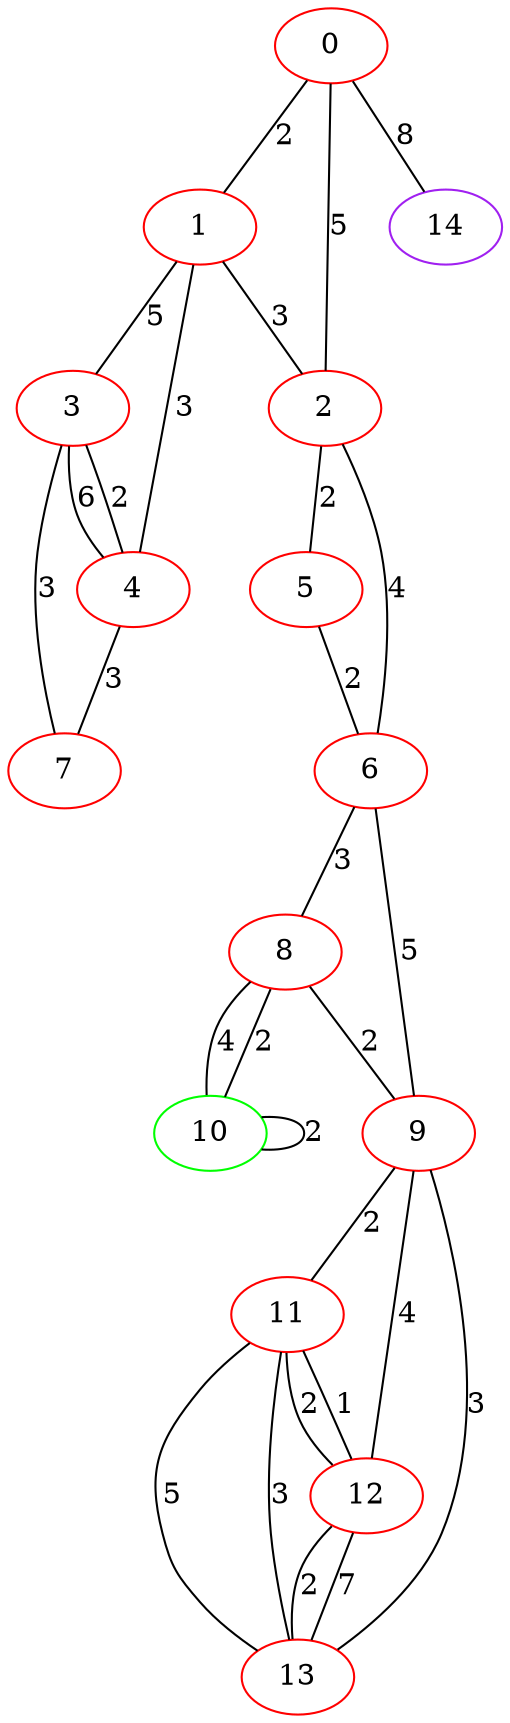 graph "" {
0 [color=red, weight=1];
1 [color=red, weight=1];
2 [color=red, weight=1];
3 [color=red, weight=1];
4 [color=red, weight=1];
5 [color=red, weight=1];
6 [color=red, weight=1];
7 [color=red, weight=1];
8 [color=red, weight=1];
9 [color=red, weight=1];
10 [color=green, weight=2];
11 [color=red, weight=1];
12 [color=red, weight=1];
13 [color=red, weight=1];
14 [color=purple, weight=4];
0 -- 1  [key=0, label=2];
0 -- 2  [key=0, label=5];
0 -- 14  [key=0, label=8];
1 -- 2  [key=0, label=3];
1 -- 3  [key=0, label=5];
1 -- 4  [key=0, label=3];
2 -- 5  [key=0, label=2];
2 -- 6  [key=0, label=4];
3 -- 4  [key=0, label=2];
3 -- 4  [key=1, label=6];
3 -- 7  [key=0, label=3];
4 -- 7  [key=0, label=3];
5 -- 6  [key=0, label=2];
6 -- 8  [key=0, label=3];
6 -- 9  [key=0, label=5];
8 -- 9  [key=0, label=2];
8 -- 10  [key=0, label=4];
8 -- 10  [key=1, label=2];
9 -- 11  [key=0, label=2];
9 -- 12  [key=0, label=4];
9 -- 13  [key=0, label=3];
10 -- 10  [key=0, label=2];
11 -- 12  [key=0, label=2];
11 -- 12  [key=1, label=1];
11 -- 13  [key=0, label=5];
11 -- 13  [key=1, label=3];
12 -- 13  [key=0, label=7];
12 -- 13  [key=1, label=2];
}
